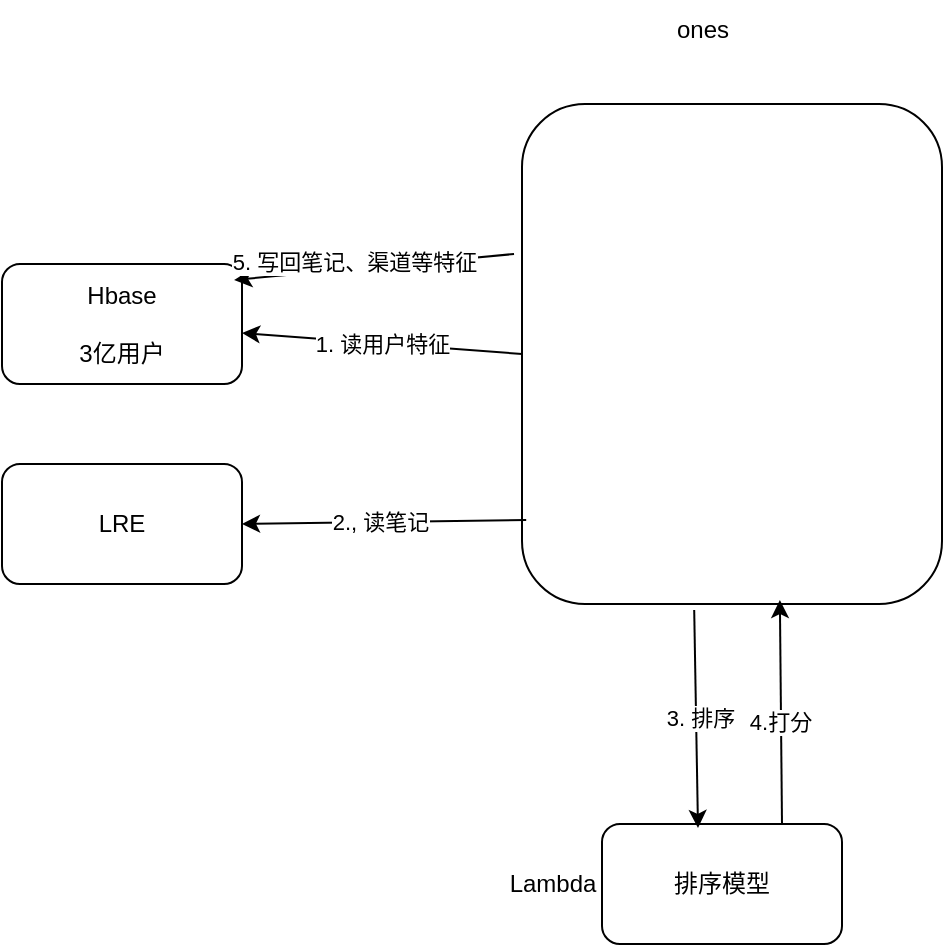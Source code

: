 <mxfile version="26.0.1">
  <diagram name="Page-1" id="iaUMSpxv1R41TUjvM04S">
    <mxGraphModel dx="1026" dy="650" grid="1" gridSize="10" guides="1" tooltips="1" connect="1" arrows="1" fold="1" page="1" pageScale="1" pageWidth="850" pageHeight="1100" math="0" shadow="0">
      <root>
        <mxCell id="0" />
        <mxCell id="1" parent="0" />
        <mxCell id="2EdbhGt5PM2kT3fjAG_J-1" value="Hbase&lt;div&gt;&lt;span style=&quot;background-color: transparent; color: light-dark(rgb(0, 0, 0), rgb(255, 255, 255));&quot;&gt;&lt;br&gt;&lt;/span&gt;&lt;/div&gt;&lt;div&gt;&lt;span style=&quot;background-color: transparent; color: light-dark(rgb(0, 0, 0), rgb(255, 255, 255));&quot;&gt;3亿用户&lt;/span&gt;&lt;/div&gt;" style="rounded=1;whiteSpace=wrap;html=1;" vertex="1" parent="1">
          <mxGeometry x="260" y="210" width="120" height="60" as="geometry" />
        </mxCell>
        <mxCell id="2EdbhGt5PM2kT3fjAG_J-2" value="" style="rounded=1;whiteSpace=wrap;html=1;" vertex="1" parent="1">
          <mxGeometry x="520" y="130" width="210" height="250" as="geometry" />
        </mxCell>
        <mxCell id="2EdbhGt5PM2kT3fjAG_J-3" value="1. 读用户特征" style="endArrow=classic;html=1;rounded=0;exitX=0;exitY=0.5;exitDx=0;exitDy=0;" edge="1" parent="1" source="2EdbhGt5PM2kT3fjAG_J-2" target="2EdbhGt5PM2kT3fjAG_J-1">
          <mxGeometry x="-0.005" width="50" height="50" relative="1" as="geometry">
            <mxPoint x="450" y="150" as="sourcePoint" />
            <mxPoint x="500" y="100" as="targetPoint" />
            <mxPoint as="offset" />
          </mxGeometry>
        </mxCell>
        <mxCell id="2EdbhGt5PM2kT3fjAG_J-5" value="ones" style="text;html=1;align=center;verticalAlign=middle;resizable=0;points=[];autosize=1;strokeColor=none;fillColor=none;" vertex="1" parent="1">
          <mxGeometry x="585" y="78" width="50" height="30" as="geometry" />
        </mxCell>
        <mxCell id="2EdbhGt5PM2kT3fjAG_J-6" value="LRE" style="rounded=1;whiteSpace=wrap;html=1;" vertex="1" parent="1">
          <mxGeometry x="260" y="310" width="120" height="60" as="geometry" />
        </mxCell>
        <mxCell id="2EdbhGt5PM2kT3fjAG_J-7" value="" style="endArrow=classic;html=1;rounded=0;exitX=0.01;exitY=0.832;exitDx=0;exitDy=0;exitPerimeter=0;entryX=1;entryY=0.5;entryDx=0;entryDy=0;" edge="1" parent="1" source="2EdbhGt5PM2kT3fjAG_J-2" target="2EdbhGt5PM2kT3fjAG_J-6">
          <mxGeometry width="50" height="50" relative="1" as="geometry">
            <mxPoint x="560" y="480" as="sourcePoint" />
            <mxPoint x="610" y="430" as="targetPoint" />
          </mxGeometry>
        </mxCell>
        <mxCell id="2EdbhGt5PM2kT3fjAG_J-8" value="2., 读笔记" style="edgeLabel;html=1;align=center;verticalAlign=middle;resizable=0;points=[];" vertex="1" connectable="0" parent="2EdbhGt5PM2kT3fjAG_J-7">
          <mxGeometry x="0.028" relative="1" as="geometry">
            <mxPoint as="offset" />
          </mxGeometry>
        </mxCell>
        <mxCell id="2EdbhGt5PM2kT3fjAG_J-10" value="排序模型" style="rounded=1;whiteSpace=wrap;html=1;" vertex="1" parent="1">
          <mxGeometry x="560" y="490" width="120" height="60" as="geometry" />
        </mxCell>
        <mxCell id="2EdbhGt5PM2kT3fjAG_J-11" value="Lambda" style="text;html=1;align=center;verticalAlign=middle;resizable=0;points=[];autosize=1;strokeColor=none;fillColor=none;" vertex="1" parent="1">
          <mxGeometry x="500" y="505" width="70" height="30" as="geometry" />
        </mxCell>
        <mxCell id="2EdbhGt5PM2kT3fjAG_J-12" value="" style="endArrow=classic;html=1;rounded=0;exitX=0.41;exitY=1.012;exitDx=0;exitDy=0;exitPerimeter=0;entryX=0.4;entryY=0.033;entryDx=0;entryDy=0;entryPerimeter=0;" edge="1" parent="1" source="2EdbhGt5PM2kT3fjAG_J-2" target="2EdbhGt5PM2kT3fjAG_J-10">
          <mxGeometry width="50" height="50" relative="1" as="geometry">
            <mxPoint x="750" y="470" as="sourcePoint" />
            <mxPoint x="800" y="420" as="targetPoint" />
          </mxGeometry>
        </mxCell>
        <mxCell id="2EdbhGt5PM2kT3fjAG_J-13" value="3. 排序" style="edgeLabel;html=1;align=center;verticalAlign=middle;resizable=0;points=[];" vertex="1" connectable="0" parent="2EdbhGt5PM2kT3fjAG_J-12">
          <mxGeometry x="-0.008" y="2" relative="1" as="geometry">
            <mxPoint as="offset" />
          </mxGeometry>
        </mxCell>
        <mxCell id="2EdbhGt5PM2kT3fjAG_J-16" value="" style="endArrow=classic;html=1;rounded=0;entryX=0.614;entryY=0.992;entryDx=0;entryDy=0;entryPerimeter=0;" edge="1" parent="1" target="2EdbhGt5PM2kT3fjAG_J-2">
          <mxGeometry width="50" height="50" relative="1" as="geometry">
            <mxPoint x="650" y="490" as="sourcePoint" />
            <mxPoint x="700" y="440" as="targetPoint" />
          </mxGeometry>
        </mxCell>
        <mxCell id="2EdbhGt5PM2kT3fjAG_J-17" value="4.打分" style="edgeLabel;html=1;align=center;verticalAlign=middle;resizable=0;points=[];" vertex="1" connectable="0" parent="2EdbhGt5PM2kT3fjAG_J-16">
          <mxGeometry x="-0.089" y="1" relative="1" as="geometry">
            <mxPoint as="offset" />
          </mxGeometry>
        </mxCell>
        <mxCell id="2EdbhGt5PM2kT3fjAG_J-18" value="" style="endArrow=classic;html=1;rounded=0;exitX=-0.019;exitY=0.3;exitDx=0;exitDy=0;exitPerimeter=0;entryX=0.967;entryY=0.133;entryDx=0;entryDy=0;entryPerimeter=0;" edge="1" parent="1" source="2EdbhGt5PM2kT3fjAG_J-2" target="2EdbhGt5PM2kT3fjAG_J-1">
          <mxGeometry width="50" height="50" relative="1" as="geometry">
            <mxPoint x="410" y="210" as="sourcePoint" />
            <mxPoint x="460" y="160" as="targetPoint" />
          </mxGeometry>
        </mxCell>
        <mxCell id="2EdbhGt5PM2kT3fjAG_J-20" value="5. 写回笔记、渠道等特征" style="edgeLabel;html=1;align=center;verticalAlign=middle;resizable=0;points=[];" vertex="1" connectable="0" parent="2EdbhGt5PM2kT3fjAG_J-18">
          <mxGeometry x="0.146" y="-4" relative="1" as="geometry">
            <mxPoint as="offset" />
          </mxGeometry>
        </mxCell>
      </root>
    </mxGraphModel>
  </diagram>
</mxfile>
